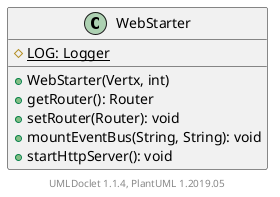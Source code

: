 @startuml

    class WebStarter [[WebStarter.html]] {
        {static} #LOG: Logger
        +WebStarter(Vertx, int)
        +getRouter(): Router
        +setRouter(Router): void
        +mountEventBus(String, String): void
        +startHttpServer(): void
    }


    center footer UMLDoclet 1.1.4, PlantUML 1.2019.05
@enduml

